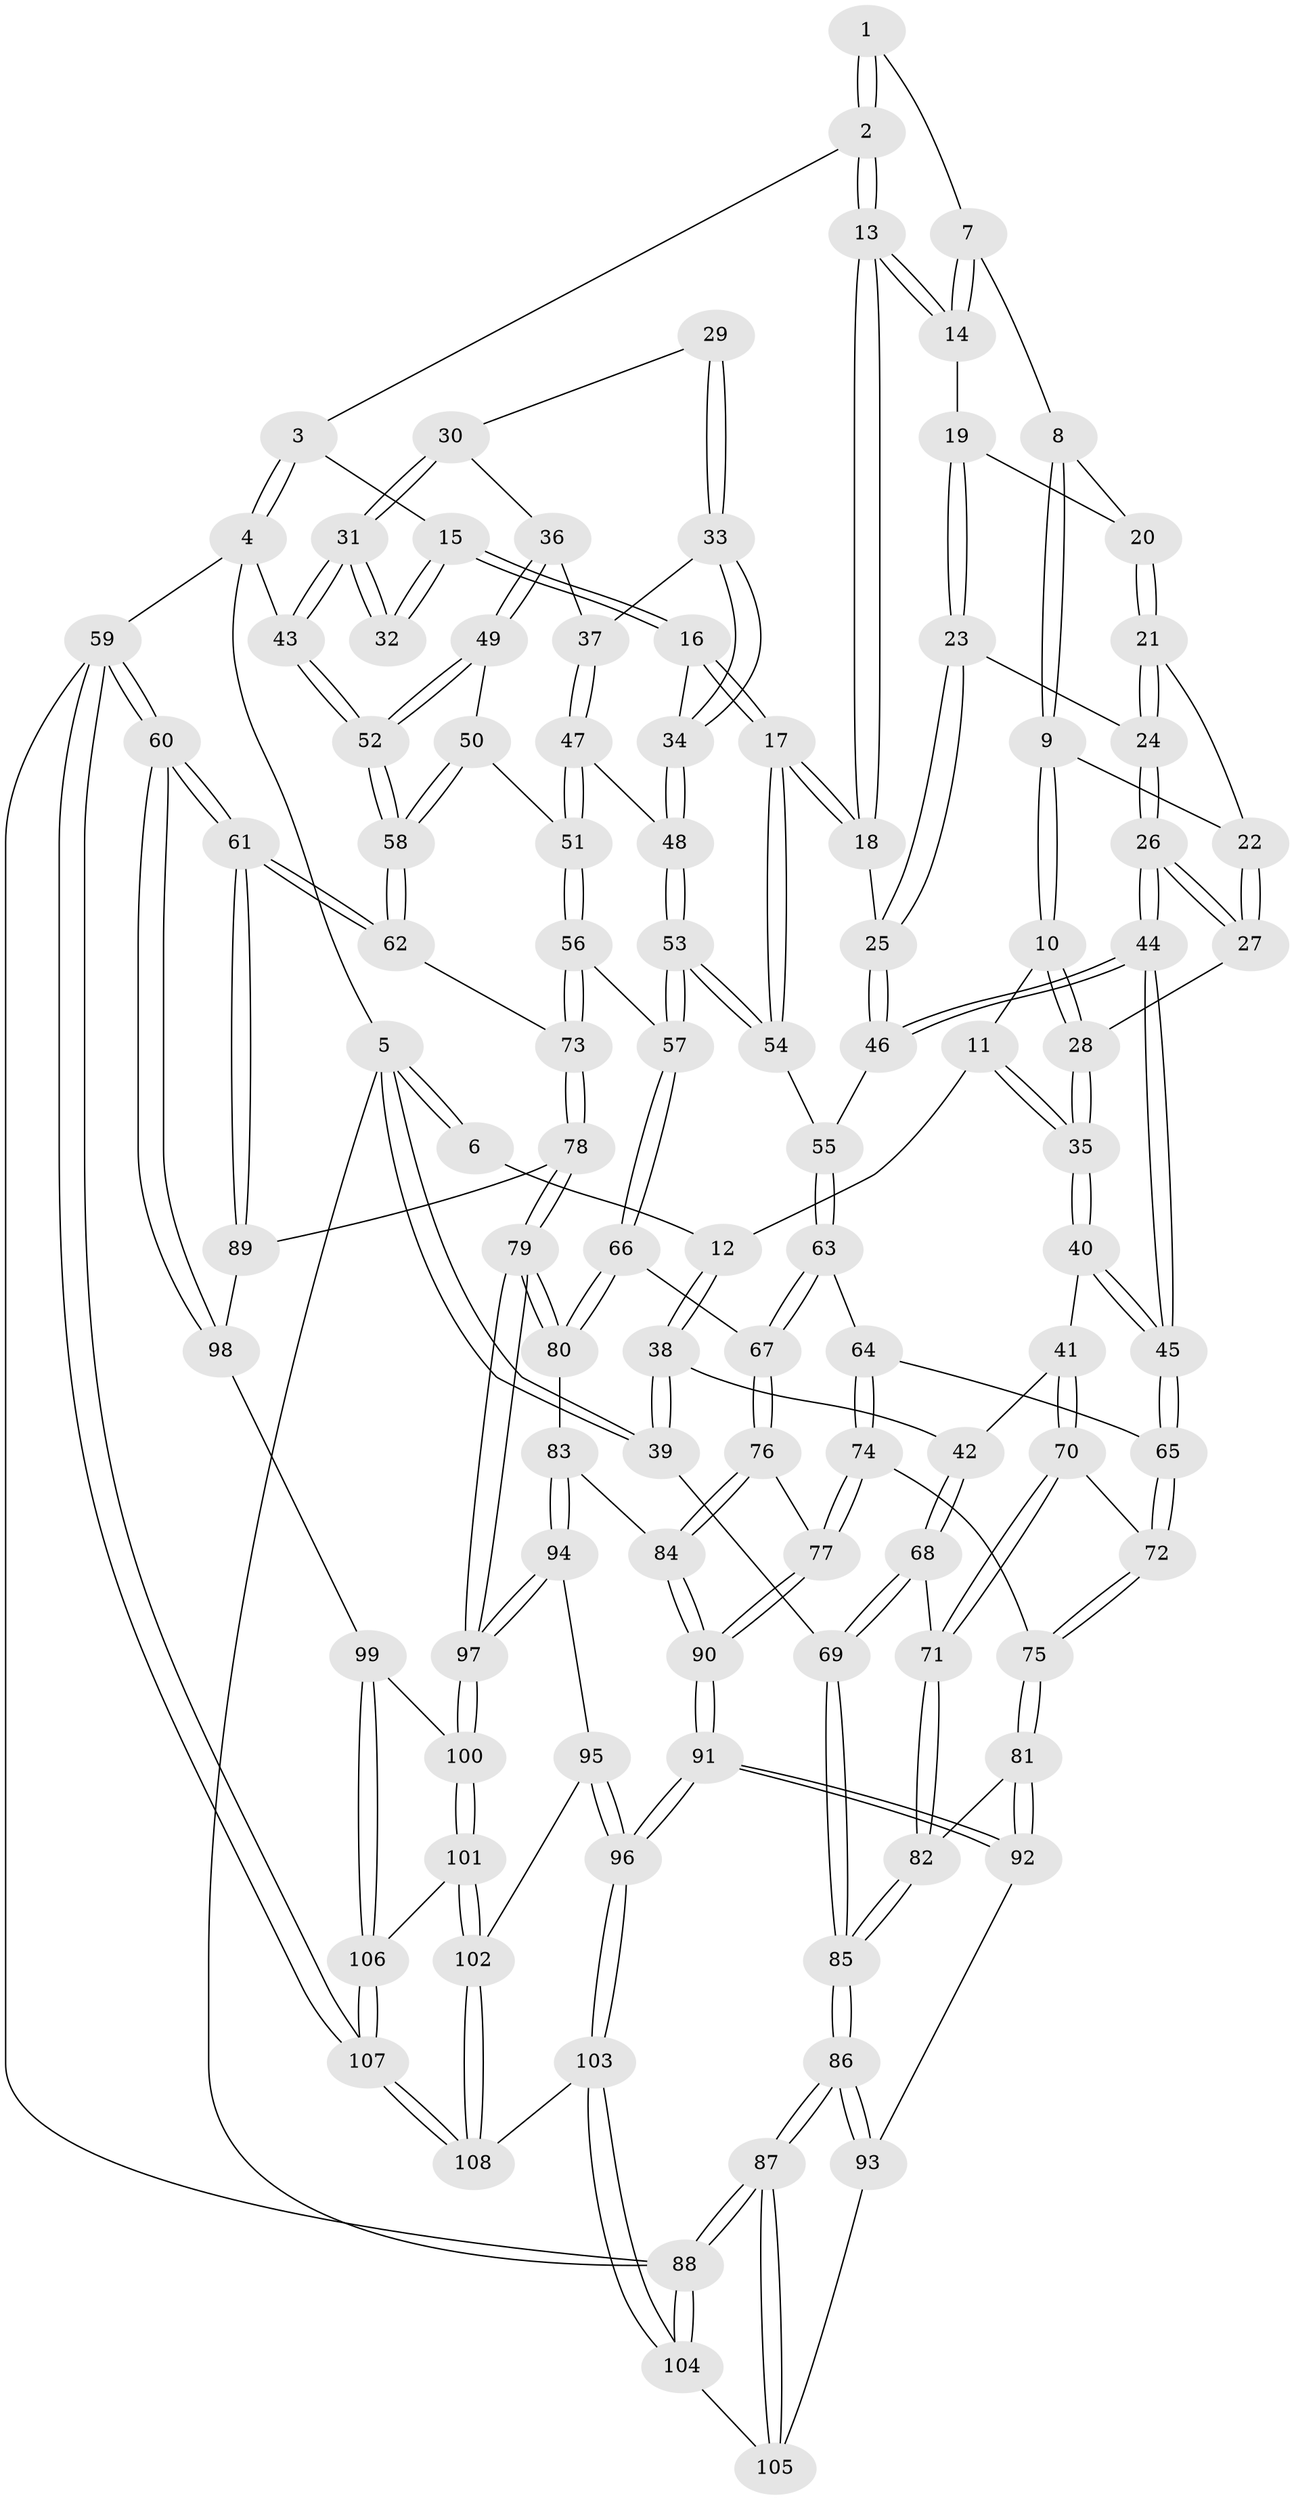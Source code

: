 // coarse degree distribution, {3: 0.2727272727272727, 4: 0.45454545454545453, 2: 0.06060606060606061, 5: 0.21212121212121213}
// Generated by graph-tools (version 1.1) at 2025/38/03/04/25 23:38:27]
// undirected, 108 vertices, 267 edges
graph export_dot {
  node [color=gray90,style=filled];
  1 [pos="+0.3304366975740055+0"];
  2 [pos="+0.6032284930693095+0"];
  3 [pos="+0.6948665847732544+0"];
  4 [pos="+1+0"];
  5 [pos="+0+0"];
  6 [pos="+0.017861845101482705+0"];
  7 [pos="+0.3287782975323212+0"];
  8 [pos="+0.23956978874648488+0.035222468724942696"];
  9 [pos="+0.20260870511187526+0.11002381617931901"];
  10 [pos="+0.15219655224945167+0.14078412972733242"];
  11 [pos="+0.13155376322978463+0.14580909204812736"];
  12 [pos="+0.10228788332201813+0.14552036602888635"];
  13 [pos="+0.45736943338763253+0.11523363914793032"];
  14 [pos="+0.3932997220984556+0.09749363003009895"];
  15 [pos="+0.6658668081155745+0.13886555633287456"];
  16 [pos="+0.657660862292397+0.1543486938288348"];
  17 [pos="+0.5868407148349779+0.19729753667610905"];
  18 [pos="+0.5426373673524444+0.20114087435177644"];
  19 [pos="+0.387870458591841+0.101547716462767"];
  20 [pos="+0.38044413814972183+0.10329338599625451"];
  21 [pos="+0.29647929647316135+0.13914012083176747"];
  22 [pos="+0.28908650634337557+0.13814827903955276"];
  23 [pos="+0.3686043374970915+0.23068562607092577"];
  24 [pos="+0.3507787248072965+0.2413924716965188"];
  25 [pos="+0.5144303909302327+0.2252830577699872"];
  26 [pos="+0.34156509565383436+0.25452223112455585"];
  27 [pos="+0.27733743835089136+0.2520656168235454"];
  28 [pos="+0.276993315424959+0.25211611928728855"];
  29 [pos="+0.8448900853280429+0.20019584634667228"];
  30 [pos="+0.9073481671645091+0.22006288252728007"];
  31 [pos="+1+0"];
  32 [pos="+0.7980649636404649+0.15279722866335446"];
  33 [pos="+0.8010918208255512+0.25891007814373096"];
  34 [pos="+0.7223220790654766+0.24360373144422284"];
  35 [pos="+0.21643796688914665+0.3304819569402075"];
  36 [pos="+0.9003120594231555+0.2616224826205436"];
  37 [pos="+0.8262795323625011+0.27976976823477434"];
  38 [pos="+0.02872602723901307+0.18788505627103744"];
  39 [pos="+0+0.2122226471824016"];
  40 [pos="+0.2040331064021992+0.39489603940983914"];
  41 [pos="+0.19561952030197394+0.3996727495017816"];
  42 [pos="+0.1373380846921649+0.3892954388615997"];
  43 [pos="+1+0"];
  44 [pos="+0.3719066691717759+0.38446661067363364"];
  45 [pos="+0.35652324904782445+0.4060714870811814"];
  46 [pos="+0.4594492819705646+0.3520819587497585"];
  47 [pos="+0.8242416125617109+0.2937438192603463"];
  48 [pos="+0.7336426138153844+0.3209849385739526"];
  49 [pos="+0.9129610787447525+0.2931767997758469"];
  50 [pos="+0.8777231459519543+0.3660510326290613"];
  51 [pos="+0.8242799421140777+0.4143668910757731"];
  52 [pos="+1+0.39418039565997093"];
  53 [pos="+0.7417175999454794+0.4410342102962027"];
  54 [pos="+0.6166394153465543+0.3775547811622628"];
  55 [pos="+0.5410274860299612+0.4120053617507318"];
  56 [pos="+0.7879357141692593+0.4724170637115073"];
  57 [pos="+0.7644573264922758+0.4703550032295248"];
  58 [pos="+1+0.3990850815515426"];
  59 [pos="+1+1"];
  60 [pos="+1+1"];
  61 [pos="+1+0.7469659995517878"];
  62 [pos="+1+0.4555251578397023"];
  63 [pos="+0.5225050736586191+0.5260834976350821"];
  64 [pos="+0.4848393370679933+0.5274217413539157"];
  65 [pos="+0.37292923080544593+0.4640077622021861"];
  66 [pos="+0.7145488637747194+0.5170464491051092"];
  67 [pos="+0.5919465400805577+0.5795113683473868"];
  68 [pos="+0.005142907808769966+0.4614869227132491"];
  69 [pos="+0+0.456367979519494"];
  70 [pos="+0.19692371465341527+0.4677980460673078"];
  71 [pos="+0.13625657587575454+0.6012059218386264"];
  72 [pos="+0.3117051306667447+0.575145424028761"];
  73 [pos="+0.8818506288547883+0.5380457617058548"];
  74 [pos="+0.39003729388484304+0.6555512317739982"];
  75 [pos="+0.308680997248423+0.6070107981277469"];
  76 [pos="+0.5902150972800966+0.5938171526620222"];
  77 [pos="+0.4121629408673534+0.6954471042238312"];
  78 [pos="+0.8782140524728932+0.7022425685816537"];
  79 [pos="+0.8742686094256107+0.7046733977791249"];
  80 [pos="+0.7372866161269793+0.700153921185358"];
  81 [pos="+0.1770144032726328+0.6750520918168609"];
  82 [pos="+0.13974631101568552+0.6222557671227167"];
  83 [pos="+0.6723379228293519+0.7355499481059412"];
  84 [pos="+0.6119213622557309+0.7081868754619213"];
  85 [pos="+0+0.6431238735728738"];
  86 [pos="+0+0.8087073610944316"];
  87 [pos="+0+1"];
  88 [pos="+0+1"];
  89 [pos="+0.8920082694227218+0.7099076199038316"];
  90 [pos="+0.43562059999460867+0.8489945118145353"];
  91 [pos="+0.43256843964391833+0.858084530467708"];
  92 [pos="+0.17241017236076636+0.7160828391909867"];
  93 [pos="+0.12734314161754767+0.7743117201555636"];
  94 [pos="+0.6876773993355174+0.7833498684141125"];
  95 [pos="+0.6812385627776409+0.8061694615396924"];
  96 [pos="+0.4452371554516688+1"];
  97 [pos="+0.8086543977609072+0.8288024520787345"];
  98 [pos="+0.9660880580212645+0.8954793789018454"];
  99 [pos="+0.9457270148853294+0.8969743470857314"];
  100 [pos="+0.8130755290444308+0.8904552811222615"];
  101 [pos="+0.7907174532624348+0.9206771972864416"];
  102 [pos="+0.748702072471263+0.9538037328539295"];
  103 [pos="+0.44028279175393126+1"];
  104 [pos="+0.3735972933257163+1"];
  105 [pos="+0.15831695304918367+0.9029848954290149"];
  106 [pos="+0.8728453096385606+0.9801682364468363"];
  107 [pos="+1+1"];
  108 [pos="+0.5994205139380641+1"];
  1 -- 2;
  1 -- 2;
  1 -- 7;
  2 -- 3;
  2 -- 13;
  2 -- 13;
  3 -- 4;
  3 -- 4;
  3 -- 15;
  4 -- 5;
  4 -- 43;
  4 -- 59;
  5 -- 6;
  5 -- 6;
  5 -- 39;
  5 -- 39;
  5 -- 88;
  6 -- 12;
  7 -- 8;
  7 -- 14;
  7 -- 14;
  8 -- 9;
  8 -- 9;
  8 -- 20;
  9 -- 10;
  9 -- 10;
  9 -- 22;
  10 -- 11;
  10 -- 28;
  10 -- 28;
  11 -- 12;
  11 -- 35;
  11 -- 35;
  12 -- 38;
  12 -- 38;
  13 -- 14;
  13 -- 14;
  13 -- 18;
  13 -- 18;
  14 -- 19;
  15 -- 16;
  15 -- 16;
  15 -- 32;
  15 -- 32;
  16 -- 17;
  16 -- 17;
  16 -- 34;
  17 -- 18;
  17 -- 18;
  17 -- 54;
  17 -- 54;
  18 -- 25;
  19 -- 20;
  19 -- 23;
  19 -- 23;
  20 -- 21;
  20 -- 21;
  21 -- 22;
  21 -- 24;
  21 -- 24;
  22 -- 27;
  22 -- 27;
  23 -- 24;
  23 -- 25;
  23 -- 25;
  24 -- 26;
  24 -- 26;
  25 -- 46;
  25 -- 46;
  26 -- 27;
  26 -- 27;
  26 -- 44;
  26 -- 44;
  27 -- 28;
  28 -- 35;
  28 -- 35;
  29 -- 30;
  29 -- 33;
  29 -- 33;
  30 -- 31;
  30 -- 31;
  30 -- 36;
  31 -- 32;
  31 -- 32;
  31 -- 43;
  31 -- 43;
  33 -- 34;
  33 -- 34;
  33 -- 37;
  34 -- 48;
  34 -- 48;
  35 -- 40;
  35 -- 40;
  36 -- 37;
  36 -- 49;
  36 -- 49;
  37 -- 47;
  37 -- 47;
  38 -- 39;
  38 -- 39;
  38 -- 42;
  39 -- 69;
  40 -- 41;
  40 -- 45;
  40 -- 45;
  41 -- 42;
  41 -- 70;
  41 -- 70;
  42 -- 68;
  42 -- 68;
  43 -- 52;
  43 -- 52;
  44 -- 45;
  44 -- 45;
  44 -- 46;
  44 -- 46;
  45 -- 65;
  45 -- 65;
  46 -- 55;
  47 -- 48;
  47 -- 51;
  47 -- 51;
  48 -- 53;
  48 -- 53;
  49 -- 50;
  49 -- 52;
  49 -- 52;
  50 -- 51;
  50 -- 58;
  50 -- 58;
  51 -- 56;
  51 -- 56;
  52 -- 58;
  52 -- 58;
  53 -- 54;
  53 -- 54;
  53 -- 57;
  53 -- 57;
  54 -- 55;
  55 -- 63;
  55 -- 63;
  56 -- 57;
  56 -- 73;
  56 -- 73;
  57 -- 66;
  57 -- 66;
  58 -- 62;
  58 -- 62;
  59 -- 60;
  59 -- 60;
  59 -- 107;
  59 -- 107;
  59 -- 88;
  60 -- 61;
  60 -- 61;
  60 -- 98;
  60 -- 98;
  61 -- 62;
  61 -- 62;
  61 -- 89;
  61 -- 89;
  62 -- 73;
  63 -- 64;
  63 -- 67;
  63 -- 67;
  64 -- 65;
  64 -- 74;
  64 -- 74;
  65 -- 72;
  65 -- 72;
  66 -- 67;
  66 -- 80;
  66 -- 80;
  67 -- 76;
  67 -- 76;
  68 -- 69;
  68 -- 69;
  68 -- 71;
  69 -- 85;
  69 -- 85;
  70 -- 71;
  70 -- 71;
  70 -- 72;
  71 -- 82;
  71 -- 82;
  72 -- 75;
  72 -- 75;
  73 -- 78;
  73 -- 78;
  74 -- 75;
  74 -- 77;
  74 -- 77;
  75 -- 81;
  75 -- 81;
  76 -- 77;
  76 -- 84;
  76 -- 84;
  77 -- 90;
  77 -- 90;
  78 -- 79;
  78 -- 79;
  78 -- 89;
  79 -- 80;
  79 -- 80;
  79 -- 97;
  79 -- 97;
  80 -- 83;
  81 -- 82;
  81 -- 92;
  81 -- 92;
  82 -- 85;
  82 -- 85;
  83 -- 84;
  83 -- 94;
  83 -- 94;
  84 -- 90;
  84 -- 90;
  85 -- 86;
  85 -- 86;
  86 -- 87;
  86 -- 87;
  86 -- 93;
  86 -- 93;
  87 -- 88;
  87 -- 88;
  87 -- 105;
  87 -- 105;
  88 -- 104;
  88 -- 104;
  89 -- 98;
  90 -- 91;
  90 -- 91;
  91 -- 92;
  91 -- 92;
  91 -- 96;
  91 -- 96;
  92 -- 93;
  93 -- 105;
  94 -- 95;
  94 -- 97;
  94 -- 97;
  95 -- 96;
  95 -- 96;
  95 -- 102;
  96 -- 103;
  96 -- 103;
  97 -- 100;
  97 -- 100;
  98 -- 99;
  99 -- 100;
  99 -- 106;
  99 -- 106;
  100 -- 101;
  100 -- 101;
  101 -- 102;
  101 -- 102;
  101 -- 106;
  102 -- 108;
  102 -- 108;
  103 -- 104;
  103 -- 104;
  103 -- 108;
  104 -- 105;
  106 -- 107;
  106 -- 107;
  107 -- 108;
  107 -- 108;
}
